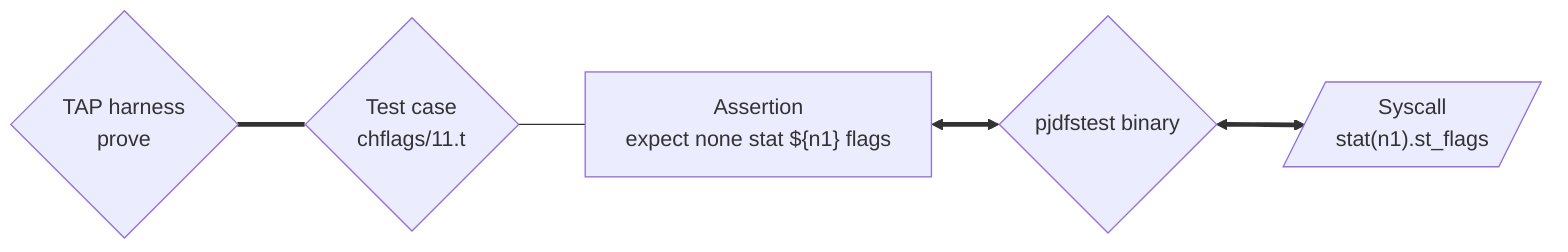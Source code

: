 flowchart LR
PR{"TAP harness\n prove"} === TC{"Test case\n chflags/11.t"} --- E["Assertion\n expect none stat ${n1} flags"] 
<==> PJD{pjdfstest binary} <==> S[/"Syscall\n stat(n1).st_flags"/]